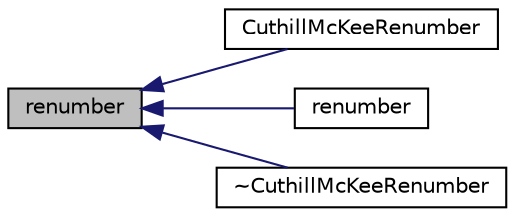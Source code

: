 digraph "renumber"
{
  bgcolor="transparent";
  edge [fontname="Helvetica",fontsize="10",labelfontname="Helvetica",labelfontsize="10"];
  node [fontname="Helvetica",fontsize="10",shape=record];
  rankdir="LR";
  Node9 [label="renumber",height=0.2,width=0.4,color="black", fillcolor="grey75", style="filled", fontcolor="black"];
  Node9 -> Node10 [dir="back",color="midnightblue",fontsize="10",style="solid",fontname="Helvetica"];
  Node10 [label="CuthillMcKeeRenumber",height=0.2,width=0.4,color="black",URL="$a30285.html#a86f2da04ac92cbc1ed0b4d8983f36f7b",tooltip="Construct given the renumber dictionary. "];
  Node9 -> Node11 [dir="back",color="midnightblue",fontsize="10",style="solid",fontname="Helvetica"];
  Node11 [label="renumber",height=0.2,width=0.4,color="black",URL="$a30285.html#a43e03f902cbbeb39d4552a7e1cee9e73",tooltip="Return the order in which cells need to be visited, i.e. "];
  Node9 -> Node12 [dir="back",color="midnightblue",fontsize="10",style="solid",fontname="Helvetica"];
  Node12 [label="~CuthillMcKeeRenumber",height=0.2,width=0.4,color="black",URL="$a30285.html#a925c7a87dbc2e3520b8f19a821ad9165",tooltip="Destructor. "];
}
